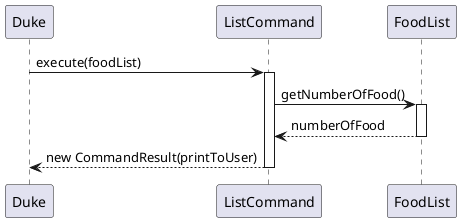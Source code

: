 @startuml
'https://plantuml.com/sequence-diagram

Participant Duke
Participant ListCommand
Participant FoodList

Duke -> ListCommand: execute(foodList)
activate ListCommand

ListCommand -> FoodList: getNumberOfFood()
activate FoodList
ListCommand <-- FoodList: numberOfFood
deactivate FoodList

ListCommand --> Duke: new CommandResult(printToUser)
deactivate ListCommand
@enduml